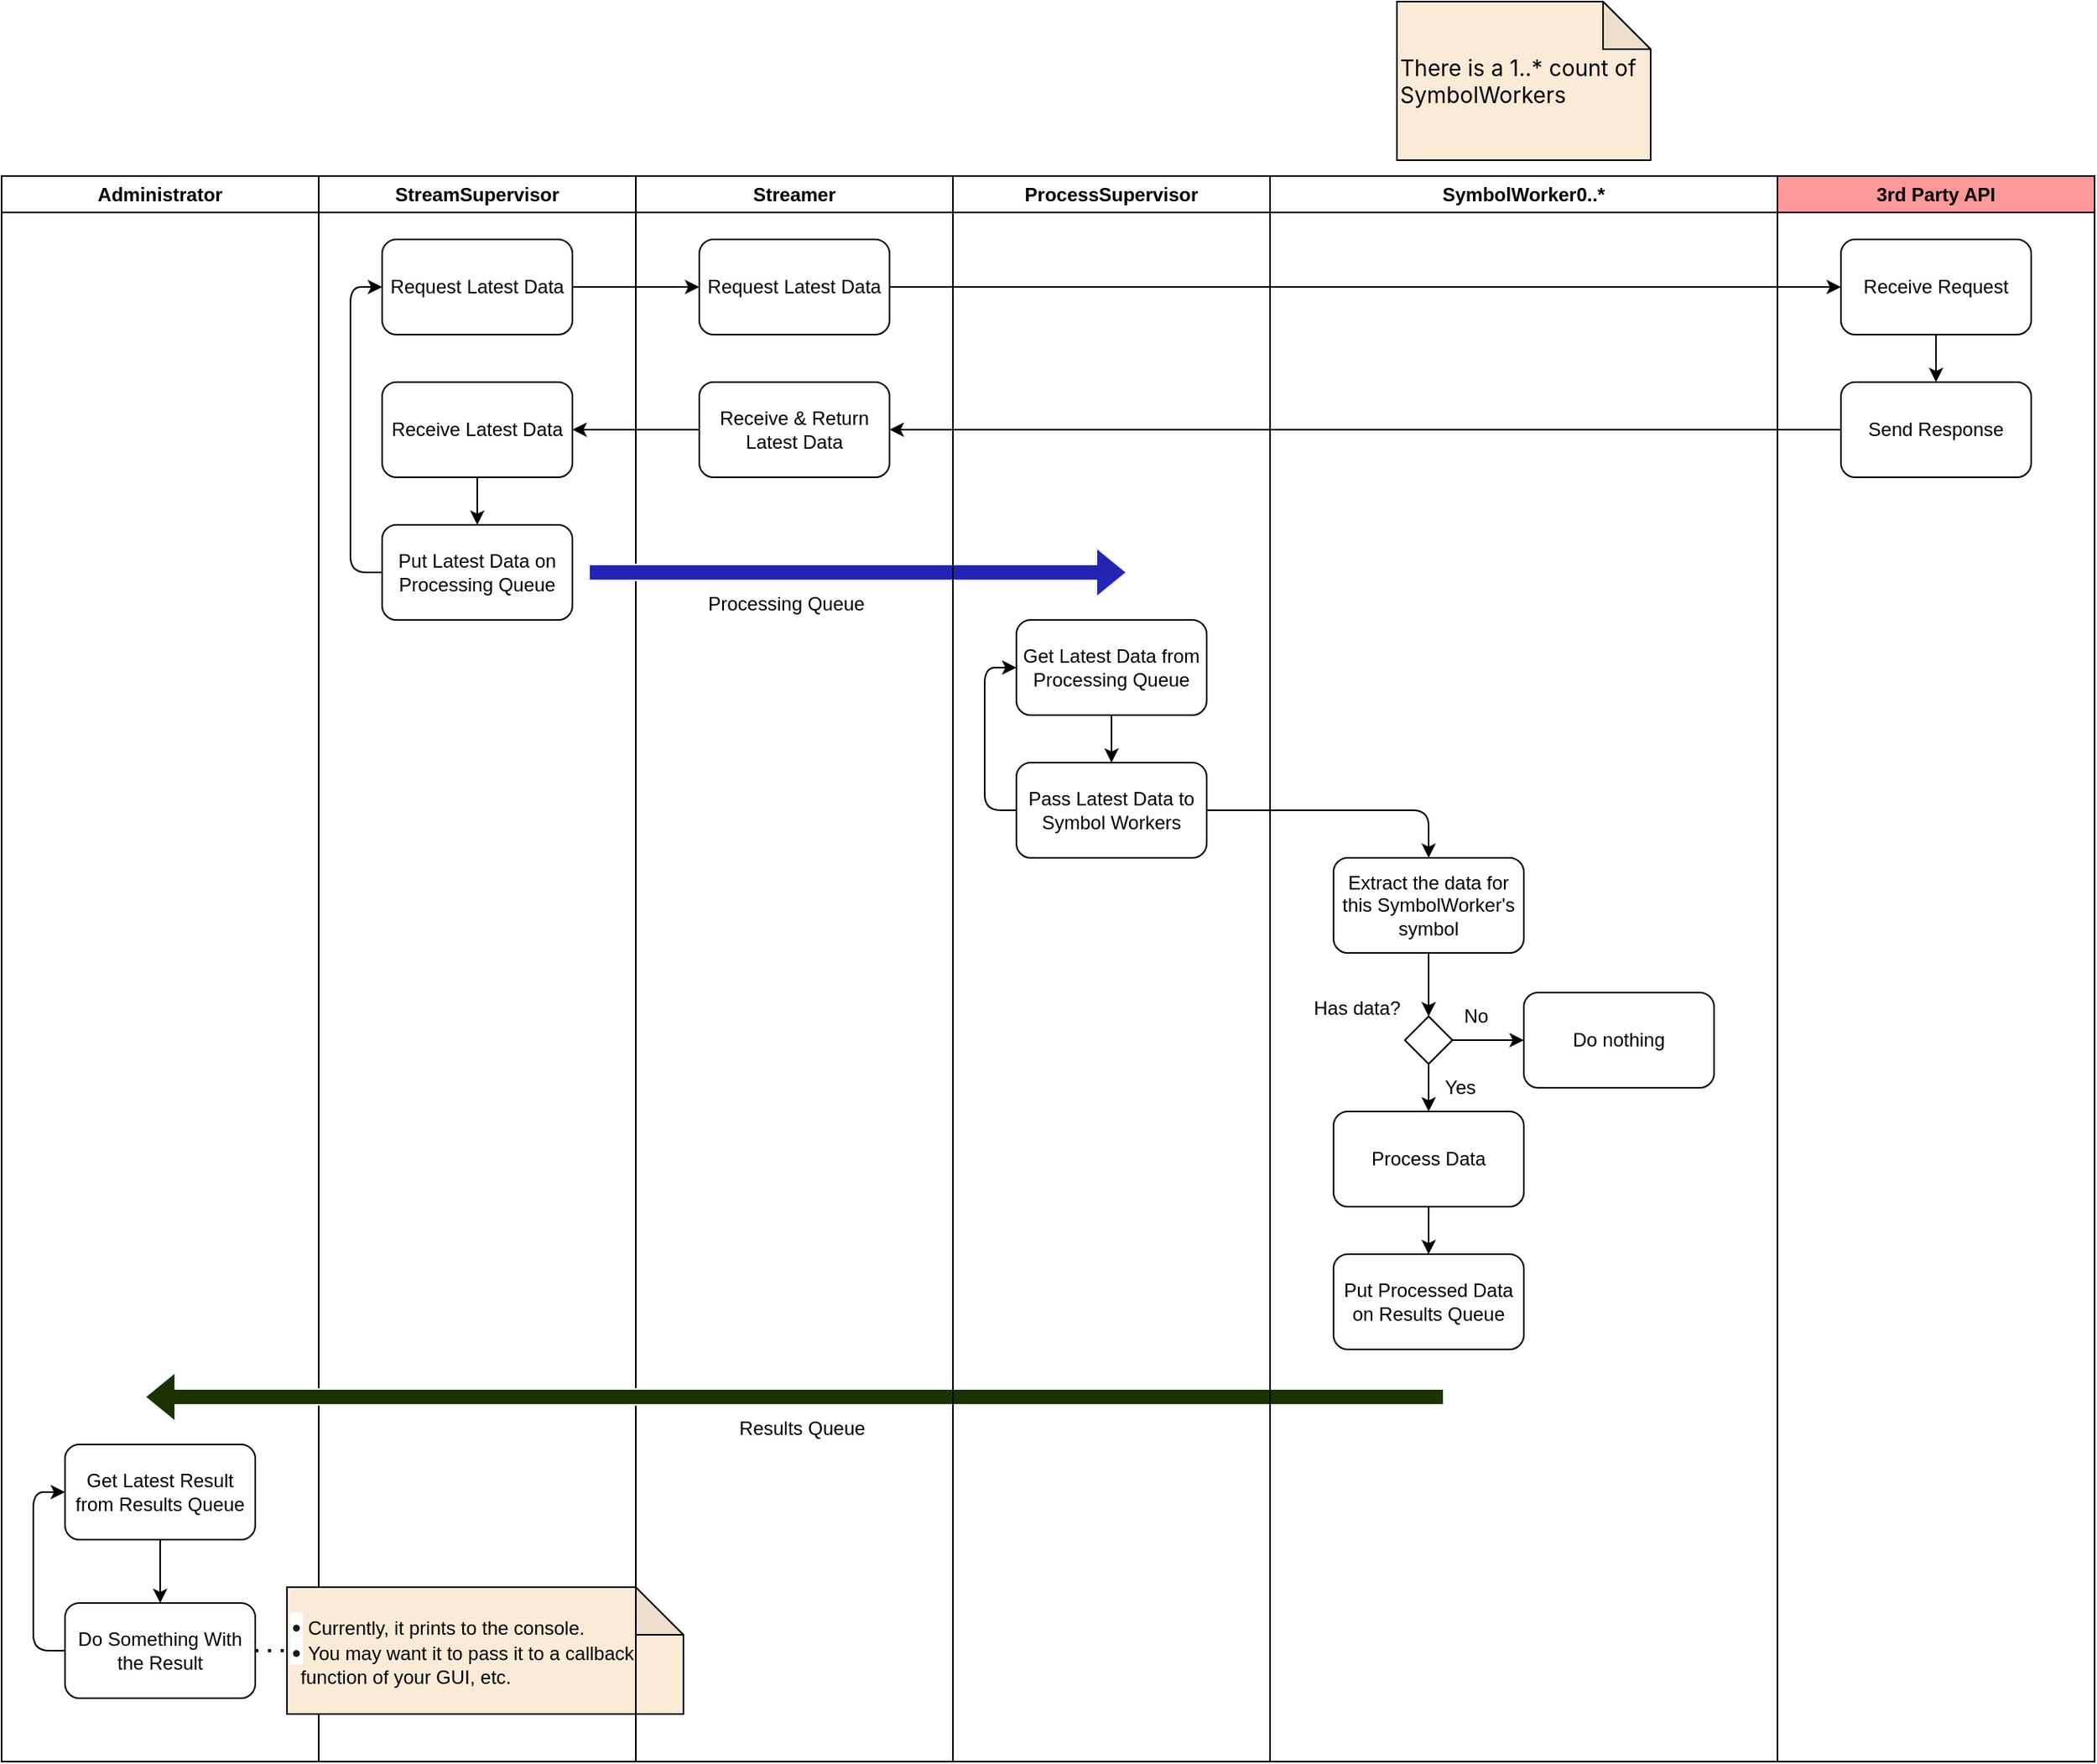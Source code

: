 <mxfile>
    <diagram id="RAs4SvAo-ulhIKiZPfPh" name="Page-1">
        <mxGraphModel dx="660" dy="233" grid="1" gridSize="10" guides="1" tooltips="1" connect="1" arrows="1" fold="1" page="1" pageScale="1" pageWidth="2339" pageHeight="3300" math="0" shadow="0">
            <root>
                <mxCell id="0"/>
                <mxCell id="1" parent="0"/>
                <mxCell id="2" value="Administrator&lt;br&gt;" style="swimlane;whiteSpace=wrap;html=1;startSize=23;" parent="1" vertex="1">
                    <mxGeometry x="40" y="110" width="200" height="1000" as="geometry"/>
                </mxCell>
                <mxCell id="43" value="Get Latest Result from Results&amp;nbsp;Queue" style="rounded=1;whiteSpace=wrap;html=1;" parent="2" vertex="1">
                    <mxGeometry x="40" y="800" width="120" height="60" as="geometry"/>
                </mxCell>
                <mxCell id="45" value="Do Something With the Result" style="rounded=1;whiteSpace=wrap;html=1;" parent="2" vertex="1">
                    <mxGeometry x="40" y="900" width="120" height="60" as="geometry"/>
                </mxCell>
                <mxCell id="46" value="" style="endArrow=classic;html=1;fillColor=#000033;exitX=0.5;exitY=1;exitDx=0;exitDy=0;" parent="2" source="43" target="45" edge="1">
                    <mxGeometry width="50" height="50" relative="1" as="geometry">
                        <mxPoint x="290" y="830" as="sourcePoint"/>
                        <mxPoint x="340" y="780" as="targetPoint"/>
                    </mxGeometry>
                </mxCell>
                <mxCell id="65" value="" style="endArrow=classic;html=1;fillColor=#1A3300;exitX=0;exitY=0.5;exitDx=0;exitDy=0;entryX=0;entryY=0.5;entryDx=0;entryDy=0;" edge="1" parent="2" source="45" target="43">
                    <mxGeometry width="50" height="50" relative="1" as="geometry">
                        <mxPoint x="-30" y="920" as="sourcePoint"/>
                        <mxPoint x="20" y="870" as="targetPoint"/>
                        <Array as="points">
                            <mxPoint x="20" y="930"/>
                            <mxPoint x="20" y="830"/>
                        </Array>
                    </mxGeometry>
                </mxCell>
                <mxCell id="3" value="StreamSupervisor" style="swimlane;whiteSpace=wrap;html=1;startSize=23;" parent="1" vertex="1">
                    <mxGeometry x="240" y="110" width="200" height="1000" as="geometry"/>
                </mxCell>
                <mxCell id="9" value="Request Latest Data" style="rounded=1;whiteSpace=wrap;html=1;" parent="3" vertex="1">
                    <mxGeometry x="40" y="40" width="120" height="60" as="geometry"/>
                </mxCell>
                <mxCell id="17" value="Receive Latest Data" style="rounded=1;whiteSpace=wrap;html=1;" parent="3" vertex="1">
                    <mxGeometry x="40" y="130" width="120" height="60" as="geometry"/>
                </mxCell>
                <mxCell id="18" value="Put Latest Data on Processing Queue" style="rounded=1;whiteSpace=wrap;html=1;" parent="3" vertex="1">
                    <mxGeometry x="40" y="220" width="120" height="60" as="geometry"/>
                </mxCell>
                <mxCell id="20" value="" style="endArrow=classic;html=1;exitX=0.5;exitY=1;exitDx=0;exitDy=0;entryX=0.5;entryY=0;entryDx=0;entryDy=0;" parent="3" source="17" target="18" edge="1">
                    <mxGeometry width="50" height="50" relative="1" as="geometry">
                        <mxPoint x="240" y="320" as="sourcePoint"/>
                        <mxPoint x="290" y="270" as="targetPoint"/>
                    </mxGeometry>
                </mxCell>
                <mxCell id="50" value="" style="endArrow=classic;html=1;fillColor=#000033;exitX=0;exitY=0.5;exitDx=0;exitDy=0;entryX=0;entryY=0.5;entryDx=0;entryDy=0;" parent="3" source="18" target="9" edge="1">
                    <mxGeometry width="50" height="50" relative="1" as="geometry">
                        <mxPoint x="40" y="360" as="sourcePoint"/>
                        <mxPoint x="90" y="310" as="targetPoint"/>
                        <Array as="points">
                            <mxPoint x="20" y="250"/>
                            <mxPoint x="20" y="70"/>
                        </Array>
                    </mxGeometry>
                </mxCell>
                <mxCell id="62" value="&lt;span style=&quot;color: rgba(0, 0, 0, 0.9); font-family: -apple-system, system-ui, BlinkMacSystemFont, &amp;quot;Segoe UI&amp;quot;, Roboto, &amp;quot;Helvetica Neue&amp;quot;, &amp;quot;Fira Sans&amp;quot;, Ubuntu, Oxygen, &amp;quot;Oxygen Sans&amp;quot;, Cantarell, &amp;quot;Droid Sans&amp;quot;, &amp;quot;Apple Color Emoji&amp;quot;, &amp;quot;Segoe UI Emoji&amp;quot;, &amp;quot;Segoe UI Emoji&amp;quot;, &amp;quot;Segoe UI Symbol&amp;quot;, &amp;quot;Lucida Grande&amp;quot;, Helvetica, Arial, sans-serif; font-size: 14px; background-color: rgb(255, 255, 255);&quot;&gt;•&lt;/span&gt;&lt;font color=&quot;#000000&quot;&gt;&amp;nbsp;Currently, it prints to the console.&lt;br&gt;&lt;/font&gt;&lt;span style=&quot;color: rgba(0, 0, 0, 0.9); font-family: -apple-system, system-ui, BlinkMacSystemFont, &amp;quot;Segoe UI&amp;quot;, Roboto, &amp;quot;Helvetica Neue&amp;quot;, &amp;quot;Fira Sans&amp;quot;, Ubuntu, Oxygen, &amp;quot;Oxygen Sans&amp;quot;, Cantarell, &amp;quot;Droid Sans&amp;quot;, &amp;quot;Apple Color Emoji&amp;quot;, &amp;quot;Segoe UI Emoji&amp;quot;, &amp;quot;Segoe UI Emoji&amp;quot;, &amp;quot;Segoe UI Symbol&amp;quot;, &amp;quot;Lucida Grande&amp;quot;, Helvetica, Arial, sans-serif; font-size: 14px; background-color: rgb(255, 255, 255);&quot;&gt;•&lt;/span&gt;&lt;font color=&quot;#000000&quot;&gt;&amp;nbsp;You may want it to pass it to a callback&lt;br&gt;&amp;nbsp; function of your GUI, etc.&lt;/font&gt;" style="shape=note;whiteSpace=wrap;html=1;backgroundOutline=1;darkOpacity=0.05;fillColor=#faebd7;align=left;" parent="3" vertex="1">
                    <mxGeometry x="-20" y="890" width="250" height="80" as="geometry"/>
                </mxCell>
                <mxCell id="4" value="Streamer" style="swimlane;whiteSpace=wrap;html=1;startSize=23;" parent="1" vertex="1">
                    <mxGeometry x="440" y="110" width="200" height="1000" as="geometry"/>
                </mxCell>
                <mxCell id="10" value="Request Latest Data" style="rounded=1;whiteSpace=wrap;html=1;" parent="4" vertex="1">
                    <mxGeometry x="40" y="40" width="120" height="60" as="geometry"/>
                </mxCell>
                <mxCell id="15" value="Receive &amp;amp; Return Latest Data" style="rounded=1;whiteSpace=wrap;html=1;" parent="4" vertex="1">
                    <mxGeometry x="40" y="130" width="120" height="60" as="geometry"/>
                </mxCell>
                <mxCell id="21" value="" style="shape=flexArrow;endArrow=classic;html=1;fillColor=#2424B3;strokeColor=#F0F0F0;" parent="4" edge="1">
                    <mxGeometry width="50" height="50" relative="1" as="geometry">
                        <mxPoint x="-30" y="250" as="sourcePoint"/>
                        <mxPoint x="310" y="250" as="targetPoint"/>
                    </mxGeometry>
                </mxCell>
                <mxCell id="23" value="Processing Queue" style="text;html=1;strokeColor=none;fillColor=none;align=center;verticalAlign=middle;whiteSpace=wrap;rounded=0;" parent="4" vertex="1">
                    <mxGeometry x="40" y="260" width="110" height="20" as="geometry"/>
                </mxCell>
                <mxCell id="41" value="Results Queue" style="text;html=1;strokeColor=none;fillColor=none;align=center;verticalAlign=middle;whiteSpace=wrap;rounded=0;" parent="4" vertex="1">
                    <mxGeometry x="50" y="780" width="110" height="20" as="geometry"/>
                </mxCell>
                <mxCell id="40" value="" style="shape=flexArrow;endArrow=classic;html=1;fillColor=#1A3300;strokeColor=#F0F0F0;" parent="4" edge="1">
                    <mxGeometry width="50" height="50" relative="1" as="geometry">
                        <mxPoint x="510" y="770" as="sourcePoint"/>
                        <mxPoint x="-310" y="770" as="targetPoint"/>
                    </mxGeometry>
                </mxCell>
                <mxCell id="5" value="ProcessSupervisor" style="swimlane;whiteSpace=wrap;html=1;startSize=23;" parent="1" vertex="1">
                    <mxGeometry x="640" y="110" width="200" height="1000" as="geometry"/>
                </mxCell>
                <mxCell id="22" value="Get Latest Data from Processing Queue" style="rounded=1;whiteSpace=wrap;html=1;" parent="5" vertex="1">
                    <mxGeometry x="40" y="280" width="120" height="60" as="geometry"/>
                </mxCell>
                <mxCell id="25" value="Pass Latest Data to Symbol Workers" style="rounded=1;whiteSpace=wrap;html=1;" parent="5" vertex="1">
                    <mxGeometry x="40" y="370" width="120" height="60" as="geometry"/>
                </mxCell>
                <mxCell id="26" value="" style="endArrow=classic;html=1;fillColor=#000033;exitX=0.5;exitY=1;exitDx=0;exitDy=0;" parent="5" source="22" target="25" edge="1">
                    <mxGeometry width="50" height="50" relative="1" as="geometry">
                        <mxPoint x="280" y="360" as="sourcePoint"/>
                        <mxPoint x="330" y="310" as="targetPoint"/>
                    </mxGeometry>
                </mxCell>
                <mxCell id="52" value="" style="endArrow=classic;html=1;fillColor=#000033;exitX=0;exitY=0.5;exitDx=0;exitDy=0;entryX=0;entryY=0.5;entryDx=0;entryDy=0;" parent="5" source="25" target="22" edge="1">
                    <mxGeometry width="50" height="50" relative="1" as="geometry">
                        <mxPoint x="-90" y="370" as="sourcePoint"/>
                        <mxPoint x="-40" y="320" as="targetPoint"/>
                        <Array as="points">
                            <mxPoint x="20" y="400"/>
                            <mxPoint x="20" y="310"/>
                        </Array>
                    </mxGeometry>
                </mxCell>
                <mxCell id="6" value="SymbolWorker0..*" style="swimlane;whiteSpace=wrap;html=1;startSize=23;" parent="1" vertex="1">
                    <mxGeometry x="840" y="110" width="320" height="1000" as="geometry"/>
                </mxCell>
                <mxCell id="27" value="Extract the data for this SymbolWorker's symbol" style="rounded=1;whiteSpace=wrap;html=1;" parent="6" vertex="1">
                    <mxGeometry x="40" y="430" width="120" height="60" as="geometry"/>
                </mxCell>
                <mxCell id="31" value="Process Data" style="rounded=1;whiteSpace=wrap;html=1;" parent="6" vertex="1">
                    <mxGeometry x="40" y="590" width="120" height="60" as="geometry"/>
                </mxCell>
                <mxCell id="35" value="Put Processed Data on Results Queue" style="rounded=1;whiteSpace=wrap;html=1;" parent="6" vertex="1">
                    <mxGeometry x="40" y="680" width="120" height="60" as="geometry"/>
                </mxCell>
                <mxCell id="38" value="" style="endArrow=classic;html=1;fillColor=#000033;exitX=0.5;exitY=1;exitDx=0;exitDy=0;entryX=0.5;entryY=0;entryDx=0;entryDy=0;" parent="6" source="31" target="35" edge="1">
                    <mxGeometry width="50" height="50" relative="1" as="geometry">
                        <mxPoint x="-80" y="560" as="sourcePoint"/>
                        <mxPoint x="-30" y="510" as="targetPoint"/>
                    </mxGeometry>
                </mxCell>
                <mxCell id="55" value="" style="rhombus;whiteSpace=wrap;html=1;" parent="6" vertex="1">
                    <mxGeometry x="85" y="530" width="30" height="30" as="geometry"/>
                </mxCell>
                <mxCell id="56" value="Has data?" style="text;html=1;strokeColor=none;fillColor=none;align=center;verticalAlign=middle;whiteSpace=wrap;rounded=0;" parent="6" vertex="1">
                    <mxGeometry x="25" y="510" width="60" height="30" as="geometry"/>
                </mxCell>
                <mxCell id="57" value="" style="endArrow=classic;html=1;exitX=0.5;exitY=1;exitDx=0;exitDy=0;entryX=0.5;entryY=0;entryDx=0;entryDy=0;" parent="6" source="27" target="55" edge="1">
                    <mxGeometry width="50" height="50" relative="1" as="geometry">
                        <mxPoint x="130" y="590" as="sourcePoint"/>
                        <mxPoint x="180" y="540" as="targetPoint"/>
                    </mxGeometry>
                </mxCell>
                <mxCell id="59" value="" style="endArrow=classic;html=1;exitX=0.5;exitY=1;exitDx=0;exitDy=0;entryX=0.5;entryY=0;entryDx=0;entryDy=0;" parent="6" source="55" target="31" edge="1">
                    <mxGeometry width="50" height="50" relative="1" as="geometry">
                        <mxPoint x="120" y="610" as="sourcePoint"/>
                        <mxPoint x="170" y="560" as="targetPoint"/>
                    </mxGeometry>
                </mxCell>
                <mxCell id="60" value="Yes" style="text;html=1;strokeColor=none;fillColor=none;align=center;verticalAlign=middle;whiteSpace=wrap;rounded=0;" parent="6" vertex="1">
                    <mxGeometry x="90" y="560" width="60" height="30" as="geometry"/>
                </mxCell>
                <mxCell id="66" value="Do nothing" style="rounded=1;whiteSpace=wrap;html=1;" vertex="1" parent="6">
                    <mxGeometry x="160" y="515" width="120" height="60" as="geometry"/>
                </mxCell>
                <mxCell id="70" value="" style="endArrow=classic;html=1;fillColor=#2424B3;exitX=1;exitY=0.5;exitDx=0;exitDy=0;entryX=0;entryY=0.5;entryDx=0;entryDy=0;" edge="1" parent="6" source="55" target="66">
                    <mxGeometry width="50" height="50" relative="1" as="geometry">
                        <mxPoint x="210" y="500" as="sourcePoint"/>
                        <mxPoint x="260" y="450" as="targetPoint"/>
                    </mxGeometry>
                </mxCell>
                <mxCell id="68" value="No" style="text;html=1;strokeColor=none;fillColor=none;align=center;verticalAlign=middle;whiteSpace=wrap;rounded=0;" vertex="1" parent="6">
                    <mxGeometry x="115" y="520" width="30" height="20" as="geometry"/>
                </mxCell>
                <mxCell id="8" value="3rd Party API" style="swimlane;whiteSpace=wrap;html=1;startSize=23;fillColor=#FF9999;" parent="1" vertex="1">
                    <mxGeometry x="1160" y="110" width="200" height="1000" as="geometry"/>
                </mxCell>
                <mxCell id="12" value="Receive Request" style="rounded=1;whiteSpace=wrap;html=1;" parent="8" vertex="1">
                    <mxGeometry x="40" y="40" width="120" height="60" as="geometry"/>
                </mxCell>
                <mxCell id="13" value="Send Response" style="rounded=1;whiteSpace=wrap;html=1;" parent="8" vertex="1">
                    <mxGeometry x="40" y="130" width="120" height="60" as="geometry"/>
                </mxCell>
                <mxCell id="14" value="" style="endArrow=classic;html=1;exitX=0.5;exitY=1;exitDx=0;exitDy=0;entryX=0.5;entryY=0;entryDx=0;entryDy=0;" parent="8" source="12" target="13" edge="1">
                    <mxGeometry width="50" height="50" relative="1" as="geometry">
                        <mxPoint x="100" y="280" as="sourcePoint"/>
                        <mxPoint x="150" y="230" as="targetPoint"/>
                    </mxGeometry>
                </mxCell>
                <mxCell id="11" value="" style="endArrow=classic;html=1;exitX=1;exitY=0.5;exitDx=0;exitDy=0;entryX=0;entryY=0.5;entryDx=0;entryDy=0;" parent="1" source="9" target="10" edge="1">
                    <mxGeometry width="50" height="50" relative="1" as="geometry">
                        <mxPoint x="500" y="340" as="sourcePoint"/>
                        <mxPoint x="550" y="290" as="targetPoint"/>
                    </mxGeometry>
                </mxCell>
                <mxCell id="16" value="" style="endArrow=classic;html=1;exitX=0;exitY=0.5;exitDx=0;exitDy=0;entryX=1;entryY=0.5;entryDx=0;entryDy=0;" parent="1" source="13" target="15" edge="1">
                    <mxGeometry width="50" height="50" relative="1" as="geometry">
                        <mxPoint x="800" y="270" as="sourcePoint"/>
                        <mxPoint x="850" y="220" as="targetPoint"/>
                    </mxGeometry>
                </mxCell>
                <mxCell id="19" value="" style="endArrow=classic;html=1;exitX=0;exitY=0.5;exitDx=0;exitDy=0;entryX=1;entryY=0.5;entryDx=0;entryDy=0;" parent="1" source="15" target="17" edge="1">
                    <mxGeometry width="50" height="50" relative="1" as="geometry">
                        <mxPoint x="460" y="420" as="sourcePoint"/>
                        <mxPoint x="510" y="370" as="targetPoint"/>
                    </mxGeometry>
                </mxCell>
                <mxCell id="24" value="" style="endArrow=classic;html=1;fillColor=#000033;exitX=1;exitY=0.5;exitDx=0;exitDy=0;entryX=0;entryY=0.5;entryDx=0;entryDy=0;" parent="1" source="10" target="12" edge="1">
                    <mxGeometry width="50" height="50" relative="1" as="geometry">
                        <mxPoint x="820" y="220" as="sourcePoint"/>
                        <mxPoint x="870" y="170" as="targetPoint"/>
                    </mxGeometry>
                </mxCell>
                <mxCell id="28" value="" style="endArrow=classic;html=1;fillColor=#000033;exitX=1;exitY=0.5;exitDx=0;exitDy=0;entryX=0.5;entryY=0;entryDx=0;entryDy=0;" parent="1" source="25" target="27" edge="1">
                    <mxGeometry width="50" height="50" relative="1" as="geometry">
                        <mxPoint x="920" y="450" as="sourcePoint"/>
                        <mxPoint x="970" y="400" as="targetPoint"/>
                        <Array as="points">
                            <mxPoint x="940" y="510"/>
                        </Array>
                    </mxGeometry>
                </mxCell>
                <mxCell id="63" value="" style="endArrow=none;dashed=1;html=1;dashPattern=1 3;strokeWidth=2;fontColor=#000000;exitX=1;exitY=0.5;exitDx=0;exitDy=0;entryX=0;entryY=0.5;entryDx=0;entryDy=0;entryPerimeter=0;" parent="1" source="45" target="62" edge="1">
                    <mxGeometry width="50" height="50" relative="1" as="geometry">
                        <mxPoint x="110" y="1250" as="sourcePoint"/>
                        <mxPoint x="160" y="1200" as="targetPoint"/>
                    </mxGeometry>
                </mxCell>
                <mxCell id="64" value="&lt;font color=&quot;#000000&quot; face=&quot;-apple-system, system-ui, BlinkMacSystemFont, Segoe UI, Roboto, Helvetica Neue, Fira Sans, Ubuntu, Oxygen, Oxygen Sans, Cantarell, Droid Sans, Apple Color Emoji, Segoe UI Emoji, Segoe UI Emoji, Segoe UI Symbol, Lucida Grande, Helvetica, Arial, sans-serif&quot;&gt;&lt;span style=&quot;font-size: 14px; background-color: rgb(250, 235, 215);&quot;&gt;There is a 1..* count of SymbolWorkers&lt;/span&gt;&lt;/font&gt;" style="shape=note;whiteSpace=wrap;html=1;backgroundOutline=1;darkOpacity=0.05;fillColor=#faebd7;align=left;" parent="1" vertex="1">
                    <mxGeometry x="920" width="160" height="100" as="geometry"/>
                </mxCell>
            </root>
        </mxGraphModel>
    </diagram>
</mxfile>